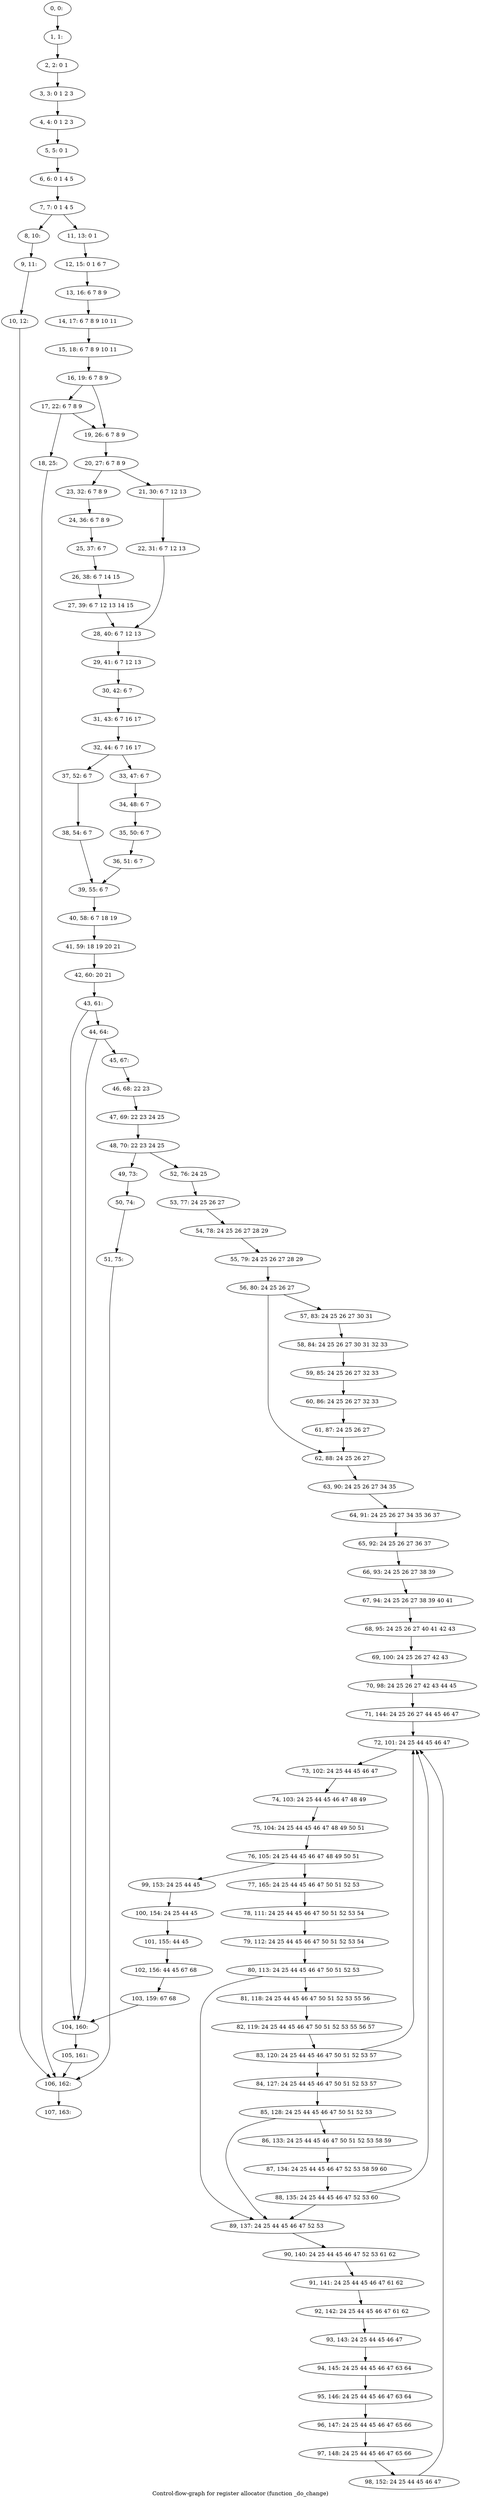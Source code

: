 digraph G {
graph [label="Control-flow-graph for register allocator (function _do_change)"]
0[label="0, 0: "];
1[label="1, 1: "];
2[label="2, 2: 0 1 "];
3[label="3, 3: 0 1 2 3 "];
4[label="4, 4: 0 1 2 3 "];
5[label="5, 5: 0 1 "];
6[label="6, 6: 0 1 4 5 "];
7[label="7, 7: 0 1 4 5 "];
8[label="8, 10: "];
9[label="9, 11: "];
10[label="10, 12: "];
11[label="11, 13: 0 1 "];
12[label="12, 15: 0 1 6 7 "];
13[label="13, 16: 6 7 8 9 "];
14[label="14, 17: 6 7 8 9 10 11 "];
15[label="15, 18: 6 7 8 9 10 11 "];
16[label="16, 19: 6 7 8 9 "];
17[label="17, 22: 6 7 8 9 "];
18[label="18, 25: "];
19[label="19, 26: 6 7 8 9 "];
20[label="20, 27: 6 7 8 9 "];
21[label="21, 30: 6 7 12 13 "];
22[label="22, 31: 6 7 12 13 "];
23[label="23, 32: 6 7 8 9 "];
24[label="24, 36: 6 7 8 9 "];
25[label="25, 37: 6 7 "];
26[label="26, 38: 6 7 14 15 "];
27[label="27, 39: 6 7 12 13 14 15 "];
28[label="28, 40: 6 7 12 13 "];
29[label="29, 41: 6 7 12 13 "];
30[label="30, 42: 6 7 "];
31[label="31, 43: 6 7 16 17 "];
32[label="32, 44: 6 7 16 17 "];
33[label="33, 47: 6 7 "];
34[label="34, 48: 6 7 "];
35[label="35, 50: 6 7 "];
36[label="36, 51: 6 7 "];
37[label="37, 52: 6 7 "];
38[label="38, 54: 6 7 "];
39[label="39, 55: 6 7 "];
40[label="40, 58: 6 7 18 19 "];
41[label="41, 59: 18 19 20 21 "];
42[label="42, 60: 20 21 "];
43[label="43, 61: "];
44[label="44, 64: "];
45[label="45, 67: "];
46[label="46, 68: 22 23 "];
47[label="47, 69: 22 23 24 25 "];
48[label="48, 70: 22 23 24 25 "];
49[label="49, 73: "];
50[label="50, 74: "];
51[label="51, 75: "];
52[label="52, 76: 24 25 "];
53[label="53, 77: 24 25 26 27 "];
54[label="54, 78: 24 25 26 27 28 29 "];
55[label="55, 79: 24 25 26 27 28 29 "];
56[label="56, 80: 24 25 26 27 "];
57[label="57, 83: 24 25 26 27 30 31 "];
58[label="58, 84: 24 25 26 27 30 31 32 33 "];
59[label="59, 85: 24 25 26 27 32 33 "];
60[label="60, 86: 24 25 26 27 32 33 "];
61[label="61, 87: 24 25 26 27 "];
62[label="62, 88: 24 25 26 27 "];
63[label="63, 90: 24 25 26 27 34 35 "];
64[label="64, 91: 24 25 26 27 34 35 36 37 "];
65[label="65, 92: 24 25 26 27 36 37 "];
66[label="66, 93: 24 25 26 27 38 39 "];
67[label="67, 94: 24 25 26 27 38 39 40 41 "];
68[label="68, 95: 24 25 26 27 40 41 42 43 "];
69[label="69, 100: 24 25 26 27 42 43 "];
70[label="70, 98: 24 25 26 27 42 43 44 45 "];
71[label="71, 144: 24 25 26 27 44 45 46 47 "];
72[label="72, 101: 24 25 44 45 46 47 "];
73[label="73, 102: 24 25 44 45 46 47 "];
74[label="74, 103: 24 25 44 45 46 47 48 49 "];
75[label="75, 104: 24 25 44 45 46 47 48 49 50 51 "];
76[label="76, 105: 24 25 44 45 46 47 48 49 50 51 "];
77[label="77, 165: 24 25 44 45 46 47 50 51 52 53 "];
78[label="78, 111: 24 25 44 45 46 47 50 51 52 53 54 "];
79[label="79, 112: 24 25 44 45 46 47 50 51 52 53 54 "];
80[label="80, 113: 24 25 44 45 46 47 50 51 52 53 "];
81[label="81, 118: 24 25 44 45 46 47 50 51 52 53 55 56 "];
82[label="82, 119: 24 25 44 45 46 47 50 51 52 53 55 56 57 "];
83[label="83, 120: 24 25 44 45 46 47 50 51 52 53 57 "];
84[label="84, 127: 24 25 44 45 46 47 50 51 52 53 57 "];
85[label="85, 128: 24 25 44 45 46 47 50 51 52 53 "];
86[label="86, 133: 24 25 44 45 46 47 50 51 52 53 58 59 "];
87[label="87, 134: 24 25 44 45 46 47 52 53 58 59 60 "];
88[label="88, 135: 24 25 44 45 46 47 52 53 60 "];
89[label="89, 137: 24 25 44 45 46 47 52 53 "];
90[label="90, 140: 24 25 44 45 46 47 52 53 61 62 "];
91[label="91, 141: 24 25 44 45 46 47 61 62 "];
92[label="92, 142: 24 25 44 45 46 47 61 62 "];
93[label="93, 143: 24 25 44 45 46 47 "];
94[label="94, 145: 24 25 44 45 46 47 63 64 "];
95[label="95, 146: 24 25 44 45 46 47 63 64 "];
96[label="96, 147: 24 25 44 45 46 47 65 66 "];
97[label="97, 148: 24 25 44 45 46 47 65 66 "];
98[label="98, 152: 24 25 44 45 46 47 "];
99[label="99, 153: 24 25 44 45 "];
100[label="100, 154: 24 25 44 45 "];
101[label="101, 155: 44 45 "];
102[label="102, 156: 44 45 67 68 "];
103[label="103, 159: 67 68 "];
104[label="104, 160: "];
105[label="105, 161: "];
106[label="106, 162: "];
107[label="107, 163: "];
0->1 ;
1->2 ;
2->3 ;
3->4 ;
4->5 ;
5->6 ;
6->7 ;
7->8 ;
7->11 ;
8->9 ;
9->10 ;
10->106 ;
11->12 ;
12->13 ;
13->14 ;
14->15 ;
15->16 ;
16->17 ;
16->19 ;
17->18 ;
17->19 ;
18->106 ;
19->20 ;
20->21 ;
20->23 ;
21->22 ;
22->28 ;
23->24 ;
24->25 ;
25->26 ;
26->27 ;
27->28 ;
28->29 ;
29->30 ;
30->31 ;
31->32 ;
32->33 ;
32->37 ;
33->34 ;
34->35 ;
35->36 ;
36->39 ;
37->38 ;
38->39 ;
39->40 ;
40->41 ;
41->42 ;
42->43 ;
43->44 ;
43->104 ;
44->45 ;
44->104 ;
45->46 ;
46->47 ;
47->48 ;
48->49 ;
48->52 ;
49->50 ;
50->51 ;
51->106 ;
52->53 ;
53->54 ;
54->55 ;
55->56 ;
56->57 ;
56->62 ;
57->58 ;
58->59 ;
59->60 ;
60->61 ;
61->62 ;
62->63 ;
63->64 ;
64->65 ;
65->66 ;
66->67 ;
67->68 ;
68->69 ;
69->70 ;
70->71 ;
71->72 ;
72->73 ;
73->74 ;
74->75 ;
75->76 ;
76->77 ;
76->99 ;
77->78 ;
78->79 ;
79->80 ;
80->81 ;
80->89 ;
81->82 ;
82->83 ;
83->84 ;
83->72 ;
84->85 ;
85->86 ;
85->89 ;
86->87 ;
87->88 ;
88->89 ;
88->72 ;
89->90 ;
90->91 ;
91->92 ;
92->93 ;
93->94 ;
94->95 ;
95->96 ;
96->97 ;
97->98 ;
98->72 ;
99->100 ;
100->101 ;
101->102 ;
102->103 ;
103->104 ;
104->105 ;
105->106 ;
106->107 ;
}
